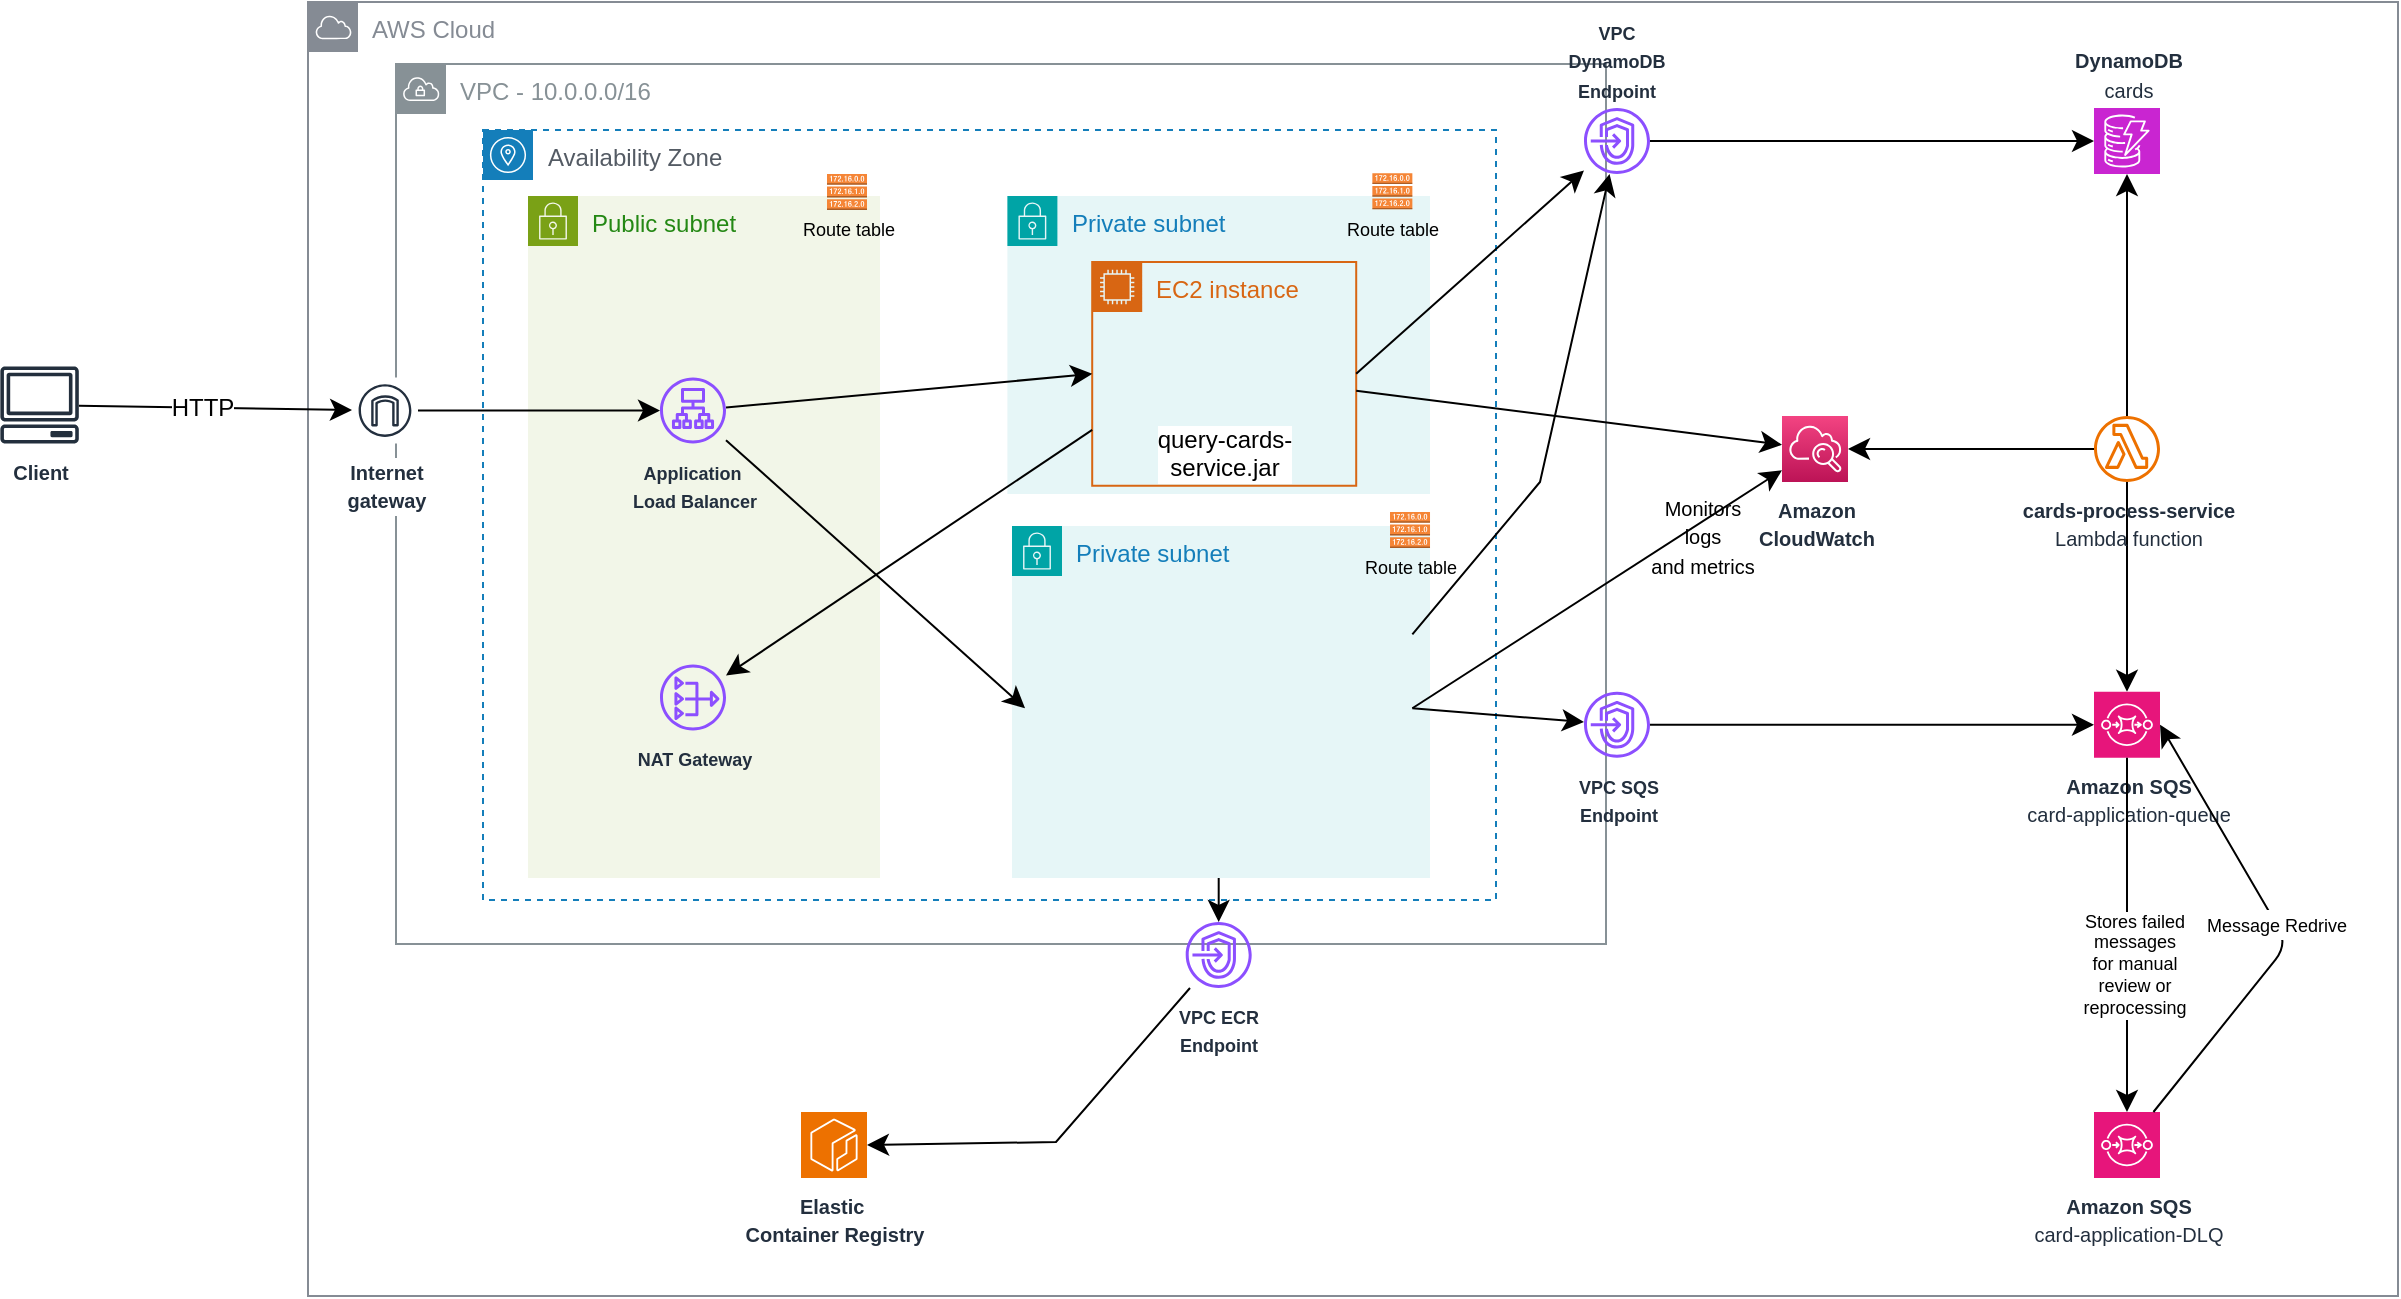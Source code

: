 <mxfile version="26.0.8">
  <diagram id="Ht1M8jgEwFfnCIfOTk4-" name="Page-1">
    <mxGraphModel dx="2055" dy="838" grid="1" gridSize="11" guides="1" tooltips="1" connect="1" arrows="1" fold="1" page="1" pageScale="1" pageWidth="827" pageHeight="1169" math="0" shadow="0">
      <root>
        <mxCell id="0" />
        <mxCell id="1" parent="0" />
        <mxCell id="cI-_qkn67fijJ2urr3SK-28" value="AWS Cloud" style="sketch=0;outlineConnect=0;gradientColor=none;html=1;whiteSpace=wrap;fontSize=12;fontStyle=0;shape=mxgraph.aws4.group;grIcon=mxgraph.aws4.group_aws_cloud;strokeColor=#858B94;fillColor=none;verticalAlign=top;align=left;spacingLeft=30;fontColor=#858B94;dashed=0;" parent="1" vertex="1">
          <mxGeometry x="-66" y="13" width="1045" height="647" as="geometry" />
        </mxCell>
        <mxCell id="pDkn0Hh7Kn7PrUOE6tz0-57" value="VPC - 10.0.0.0/16" style="sketch=0;outlineConnect=0;gradientColor=none;html=1;whiteSpace=wrap;fontSize=12;fontStyle=0;shape=mxgraph.aws4.group;grIcon=mxgraph.aws4.group_vpc;strokeColor=#879196;fillColor=none;verticalAlign=top;align=left;spacingLeft=30;fontColor=#879196;dashed=0;" parent="1" vertex="1">
          <mxGeometry x="-22" y="44" width="605" height="440" as="geometry" />
        </mxCell>
        <mxCell id="XqnvShgukf1ZBkbc0cCG-47" value="Availability Zone" style="sketch=0;outlineConnect=0;gradientColor=none;html=1;whiteSpace=wrap;fontSize=12;fontStyle=0;shape=mxgraph.aws4.group;grIcon=mxgraph.aws4.group_availability_zone;strokeColor=#147EBA;fillColor=none;verticalAlign=top;align=left;spacingLeft=30;fontColor=#545B64;dashed=1;fontFamily=Helvetica;labelBackgroundColor=#ffffff;" parent="1" vertex="1">
          <mxGeometry x="21.5" y="77" width="506.5" height="385" as="geometry" />
        </mxCell>
        <mxCell id="XqnvShgukf1ZBkbc0cCG-37" style="edgeStyle=none;curved=1;rounded=0;orthogonalLoop=1;jettySize=auto;html=1;fontFamily=Helvetica;fontSize=12;fontColor=default;labelBackgroundColor=#ffffff;startSize=8;endSize=8;" parent="1" source="pDkn0Hh7Kn7PrUOE6tz0-1" target="XqnvShgukf1ZBkbc0cCG-33" edge="1">
          <mxGeometry relative="1" as="geometry" />
        </mxCell>
        <mxCell id="XqnvShgukf1ZBkbc0cCG-38" value="HTTP" style="edgeLabel;html=1;align=center;verticalAlign=middle;resizable=0;points=[];fontSize=12;strokeColor=default;fontFamily=Helvetica;fontColor=default;labelBackgroundColor=#ffffff;fillColor=default;" parent="XqnvShgukf1ZBkbc0cCG-37" vertex="1" connectable="0">
          <mxGeometry x="0.023" y="1" relative="1" as="geometry">
            <mxPoint x="-9" y="1" as="offset" />
          </mxGeometry>
        </mxCell>
        <mxCell id="pDkn0Hh7Kn7PrUOE6tz0-1" value="&lt;b&gt;&lt;font style=&quot;font-size: 10px;&quot;&gt;Client&lt;/font&gt;&lt;/b&gt;" style="sketch=0;outlineConnect=0;fontColor=#232F3E;gradientColor=none;fillColor=#232F3D;strokeColor=none;dashed=0;verticalLabelPosition=bottom;verticalAlign=top;align=center;html=1;fontSize=12;fontStyle=0;aspect=fixed;pointerEvents=1;shape=mxgraph.aws4.client;" parent="1" vertex="1">
          <mxGeometry x="-220" y="195.22" width="39.58" height="38.56" as="geometry" />
        </mxCell>
        <mxCell id="pDkn0Hh7Kn7PrUOE6tz0-60" value="&lt;font style=&quot;font-size: 9px;&quot;&gt;&lt;b&gt;VPC DynamoDB&lt;/b&gt;&lt;/font&gt;&lt;div&gt;&lt;font style=&quot;font-size: 9px;&quot;&gt;&lt;b&gt;Endpoint&lt;/b&gt;&lt;/font&gt;&lt;/div&gt;" style="sketch=0;outlineConnect=0;fontColor=#232F3E;gradientColor=none;fillColor=#8C4FFF;strokeColor=none;dashed=0;verticalLabelPosition=top;verticalAlign=bottom;align=center;html=1;fontSize=12;fontStyle=0;aspect=fixed;pointerEvents=1;shape=mxgraph.aws4.endpoints;horizontal=1;whiteSpace=wrap;labelPosition=center;" parent="1" vertex="1">
          <mxGeometry x="572" y="66" width="33" height="33" as="geometry" />
        </mxCell>
        <mxCell id="XqnvShgukf1ZBkbc0cCG-22" style="edgeStyle=none;curved=1;rounded=0;orthogonalLoop=1;jettySize=auto;html=1;fontSize=12;startSize=8;endSize=8;" parent="1" source="Hrtiky-oXQzt1fnqMrWW-1" target="XqnvShgukf1ZBkbc0cCG-9" edge="1">
          <mxGeometry relative="1" as="geometry" />
        </mxCell>
        <mxCell id="W-fX5BV5IoRdQ1WOavrD-13" style="edgeStyle=none;curved=1;rounded=0;orthogonalLoop=1;jettySize=auto;html=1;fontSize=12;startSize=8;endSize=8;" edge="1" parent="1" source="Hrtiky-oXQzt1fnqMrWW-1" target="cI-_qkn67fijJ2urr3SK-2">
          <mxGeometry relative="1" as="geometry" />
        </mxCell>
        <mxCell id="Hrtiky-oXQzt1fnqMrWW-1" value="&lt;b&gt;&lt;font style=&quot;font-size: 10px;&quot;&gt;cards-&lt;/font&gt;&lt;/b&gt;&lt;b&gt;&lt;font style=&quot;font-size: 10px;&quot;&gt;process&lt;/font&gt;&lt;/b&gt;&lt;b&gt;&lt;font style=&quot;font-size: 10px;&quot;&gt;-service&lt;/font&gt;&lt;/b&gt;&lt;div&gt;&lt;font style=&quot;font-size: 10px;&quot;&gt;Lambda function&lt;/font&gt;&lt;/div&gt;" style="sketch=0;outlineConnect=0;fontColor=#232F3E;gradientColor=none;fillColor=#ED7100;strokeColor=none;dashed=0;verticalLabelPosition=bottom;verticalAlign=top;align=center;html=1;fontSize=12;fontStyle=0;aspect=fixed;pointerEvents=1;shape=mxgraph.aws4.lambda_function;" parent="1" vertex="1">
          <mxGeometry x="827" y="220" width="33" height="33" as="geometry" />
        </mxCell>
        <mxCell id="Hrtiky-oXQzt1fnqMrWW-16" value="Public subnet" style="points=[[0,0],[0.25,0],[0.5,0],[0.75,0],[1,0],[1,0.25],[1,0.5],[1,0.75],[1,1],[0.75,1],[0.5,1],[0.25,1],[0,1],[0,0.75],[0,0.5],[0,0.25]];outlineConnect=0;gradientColor=none;html=1;whiteSpace=wrap;fontSize=12;fontStyle=0;container=0;pointerEvents=0;collapsible=0;recursiveResize=0;shape=mxgraph.aws4.group;grIcon=mxgraph.aws4.group_security_group;grStroke=0;strokeColor=#7AA116;fillColor=#F2F6E8;verticalAlign=top;align=left;spacingLeft=30;fontColor=#248814;dashed=0;movable=1;resizable=1;rotatable=1;deletable=1;editable=1;locked=0;connectable=1;" parent="1" vertex="1">
          <mxGeometry x="44" y="110" width="176" height="341" as="geometry" />
        </mxCell>
        <mxCell id="pDkn0Hh7Kn7PrUOE6tz0-20" value="&lt;b&gt;&lt;font style=&quot;font-size: 9px;&quot;&gt;Application&amp;nbsp;&lt;/font&gt;&lt;/b&gt;&lt;div&gt;&lt;b&gt;&lt;font style=&quot;font-size: 9px;&quot;&gt;Load Balancer&lt;/font&gt;&lt;/b&gt;&lt;/div&gt;" style="sketch=0;outlineConnect=0;fontColor=#232F3E;gradientColor=none;fillColor=#8C4FFF;strokeColor=none;dashed=0;verticalLabelPosition=bottom;verticalAlign=top;align=center;html=1;fontSize=12;fontStyle=0;aspect=fixed;pointerEvents=1;shape=mxgraph.aws4.application_load_balancer;" parent="1" vertex="1">
          <mxGeometry x="110" y="200.78" width="33" height="33" as="geometry" />
        </mxCell>
        <mxCell id="Hrtiky-oXQzt1fnqMrWW-56" value="&lt;font style=&quot;font-size: 9px;&quot;&gt;&lt;b&gt;VPC ECR&lt;/b&gt;&lt;/font&gt;&lt;div&gt;&lt;font style=&quot;font-size: 9px;&quot;&gt;&lt;b&gt;Endpoint&lt;/b&gt;&lt;/font&gt;&lt;/div&gt;" style="sketch=0;outlineConnect=0;fontColor=#232F3E;gradientColor=none;fillColor=#8C4FFF;strokeColor=none;dashed=0;verticalLabelPosition=bottom;verticalAlign=top;align=center;html=1;fontSize=12;fontStyle=0;aspect=fixed;pointerEvents=1;shape=mxgraph.aws4.endpoints;" parent="1" vertex="1">
          <mxGeometry x="372.85" y="473" width="33" height="33" as="geometry" />
        </mxCell>
        <mxCell id="Hrtiky-oXQzt1fnqMrWW-63" value="&lt;font style=&quot;font-size: 9px;&quot;&gt;&lt;b&gt;VPC SQS&lt;/b&gt;&lt;/font&gt;&lt;div&gt;&lt;font style=&quot;font-size: 9px;&quot;&gt;&lt;b&gt;Endpoint&lt;/b&gt;&lt;/font&gt;&lt;/div&gt;" style="sketch=0;outlineConnect=0;fontColor=#232F3E;gradientColor=none;fillColor=#8C4FFF;strokeColor=none;dashed=0;verticalLabelPosition=bottom;verticalAlign=top;align=center;html=1;fontSize=12;fontStyle=0;aspect=fixed;pointerEvents=1;shape=mxgraph.aws4.endpoints;" parent="1" vertex="1">
          <mxGeometry x="572" y="357.88" width="33" height="33" as="geometry" />
        </mxCell>
        <mxCell id="XqnvShgukf1ZBkbc0cCG-9" value="&lt;b&gt;&lt;font style=&quot;font-size: 10px;&quot;&gt;Amazon SQS&lt;/font&gt;&lt;/b&gt;&lt;div&gt;&lt;font style=&quot;font-size: 10px;&quot;&gt;card-application-queue&lt;/font&gt;&lt;/div&gt;" style="sketch=0;points=[[0,0,0],[0.25,0,0],[0.5,0,0],[0.75,0,0],[1,0,0],[0,1,0],[0.25,1,0],[0.5,1,0],[0.75,1,0],[1,1,0],[0,0.25,0],[0,0.5,0],[0,0.75,0],[1,0.25,0],[1,0.5,0],[1,0.75,0]];outlineConnect=0;fontColor=#232F3E;fillColor=#E7157B;strokeColor=#ffffff;dashed=0;verticalLabelPosition=bottom;verticalAlign=top;align=center;html=1;fontSize=12;fontStyle=0;aspect=fixed;shape=mxgraph.aws4.resourceIcon;resIcon=mxgraph.aws4.sqs;" parent="1" vertex="1">
          <mxGeometry x="827" y="357.88" width="33" height="33" as="geometry" />
        </mxCell>
        <mxCell id="XqnvShgukf1ZBkbc0cCG-12" value="&lt;b&gt;&lt;font style=&quot;font-size: 10px;&quot;&gt;Amazon SQS&lt;/font&gt;&lt;/b&gt;&lt;div&gt;&lt;font style=&quot;font-size: 10px;&quot;&gt;card-application-DLQ&lt;/font&gt;&lt;/div&gt;" style="sketch=0;points=[[0,0,0],[0.25,0,0],[0.5,0,0],[0.75,0,0],[1,0,0],[0,1,0],[0.25,1,0],[0.5,1,0],[0.75,1,0],[1,1,0],[0,0.25,0],[0,0.5,0],[0,0.75,0],[1,0.25,0],[1,0.5,0],[1,0.75,0]];outlineConnect=0;fontColor=#232F3E;fillColor=#E7157B;strokeColor=#ffffff;dashed=0;verticalLabelPosition=bottom;verticalAlign=top;align=center;html=1;fontSize=12;fontStyle=0;aspect=fixed;shape=mxgraph.aws4.resourceIcon;resIcon=mxgraph.aws4.sqs;" parent="1" vertex="1">
          <mxGeometry x="827" y="568" width="33" height="33" as="geometry" />
        </mxCell>
        <mxCell id="XqnvShgukf1ZBkbc0cCG-17" style="edgeStyle=none;curved=1;rounded=0;orthogonalLoop=1;jettySize=auto;html=1;entryX=0.5;entryY=0;entryDx=0;entryDy=0;entryPerimeter=0;fontSize=12;startSize=8;endSize=8;" parent="1" source="XqnvShgukf1ZBkbc0cCG-9" target="XqnvShgukf1ZBkbc0cCG-12" edge="1">
          <mxGeometry relative="1" as="geometry" />
        </mxCell>
        <mxCell id="XqnvShgukf1ZBkbc0cCG-18" value="&lt;span style=&quot;text-align: start; white-space: normal;&quot;&gt;Stores failed messages for manual review or reprocessing&lt;/span&gt;" style="edgeLabel;html=1;align=center;verticalAlign=middle;resizable=0;points=[];fontSize=9;" parent="XqnvShgukf1ZBkbc0cCG-17" vertex="1" connectable="0">
          <mxGeometry x="0.024" y="3" relative="1" as="geometry">
            <mxPoint y="12" as="offset" />
          </mxGeometry>
        </mxCell>
        <mxCell id="XqnvShgukf1ZBkbc0cCG-21" value="&lt;b&gt;&lt;font style=&quot;font-size: 10px;&quot;&gt;DynamoDB&lt;/font&gt;&lt;/b&gt;&lt;div&gt;&lt;font style=&quot;font-size: 10px;&quot;&gt;cards&lt;/font&gt;&lt;/div&gt;" style="sketch=0;points=[[0,0,0],[0.25,0,0],[0.5,0,0],[0.75,0,0],[1,0,0],[0,1,0],[0.25,1,0],[0.5,1,0],[0.75,1,0],[1,1,0],[0,0.25,0],[0,0.5,0],[0,0.75,0],[1,0.25,0],[1,0.5,0],[1,0.75,0]];outlineConnect=0;fontColor=#232F3E;fillColor=#C925D1;strokeColor=#ffffff;dashed=0;verticalLabelPosition=top;verticalAlign=bottom;align=center;html=1;fontSize=12;fontStyle=0;aspect=fixed;shape=mxgraph.aws4.resourceIcon;resIcon=mxgraph.aws4.dynamodb;labelPosition=center;" parent="1" vertex="1">
          <mxGeometry x="827" y="66" width="33" height="33" as="geometry" />
        </mxCell>
        <mxCell id="cI-_qkn67fijJ2urr3SK-7" style="edgeStyle=none;curved=1;rounded=0;orthogonalLoop=1;jettySize=auto;html=1;fontSize=12;startSize=8;endSize=8;" parent="1" source="XqnvShgukf1ZBkbc0cCG-33" target="pDkn0Hh7Kn7PrUOE6tz0-20" edge="1">
          <mxGeometry relative="1" as="geometry" />
        </mxCell>
        <mxCell id="XqnvShgukf1ZBkbc0cCG-33" value="&lt;font style=&quot;font-size: 10px;&quot;&gt;&lt;b&gt;Internet&lt;br&gt;gateway&lt;/b&gt;&lt;/font&gt;" style="sketch=0;outlineConnect=0;fontColor=#232F3E;gradientColor=none;strokeColor=#232F3E;fillColor=#ffffff;dashed=0;verticalLabelPosition=bottom;verticalAlign=top;align=center;html=1;fontSize=12;fontStyle=0;aspect=fixed;shape=mxgraph.aws4.resourceIcon;resIcon=mxgraph.aws4.internet_gateway;fontFamily=Helvetica;labelBackgroundColor=#ffffff;" parent="1" vertex="1">
          <mxGeometry x="-44" y="200.78" width="33" height="33" as="geometry" />
        </mxCell>
        <mxCell id="XqnvShgukf1ZBkbc0cCG-46" style="edgeStyle=none;curved=1;rounded=0;orthogonalLoop=1;jettySize=auto;html=1;entryX=0;entryY=0.5;entryDx=0;entryDy=0;entryPerimeter=0;fontFamily=Helvetica;fontSize=12;fontColor=default;labelBackgroundColor=#ffffff;startSize=8;endSize=8;" parent="1" source="Hrtiky-oXQzt1fnqMrWW-63" target="XqnvShgukf1ZBkbc0cCG-9" edge="1">
          <mxGeometry relative="1" as="geometry" />
        </mxCell>
        <mxCell id="XqnvShgukf1ZBkbc0cCG-82" value="&lt;font style=&quot;font-size: 9px;&quot;&gt;Message Redrive&lt;/font&gt;" style="edgeStyle=none;curved=0;rounded=1;orthogonalLoop=1;jettySize=auto;html=1;entryX=1;entryY=0.5;entryDx=0;entryDy=0;entryPerimeter=0;fontFamily=Helvetica;fontSize=12;fontColor=default;labelBackgroundColor=#ffffff;startSize=8;endSize=8;" parent="1" source="XqnvShgukf1ZBkbc0cCG-12" target="XqnvShgukf1ZBkbc0cCG-9" edge="1">
          <mxGeometry x="0.018" relative="1" as="geometry">
            <Array as="points">
              <mxPoint x="924" y="484" />
            </Array>
            <mxPoint as="offset" />
          </mxGeometry>
        </mxCell>
        <mxCell id="XqnvShgukf1ZBkbc0cCG-13" value="" style="group" parent="1" vertex="1" connectable="0">
          <mxGeometry x="326.1" y="345.553" width="60.5" height="35.652" as="geometry" />
        </mxCell>
        <mxCell id="XqnvShgukf1ZBkbc0cCG-60" value="" style="group" parent="XqnvShgukf1ZBkbc0cCG-13" vertex="1" connectable="0">
          <mxGeometry width="121" height="88" as="geometry" />
        </mxCell>
        <mxCell id="Hrtiky-oXQzt1fnqMrWW-27" value="manage-cards-service&amp;nbsp;&lt;div&gt;container&lt;/div&gt;" style="sketch=0;outlineConnect=0;fontColor=#232F3E;gradientColor=none;fillColor=#ED7100;strokeColor=none;dashed=0;verticalLabelPosition=bottom;verticalAlign=top;align=center;html=1;fontSize=12;fontStyle=0;aspect=fixed;pointerEvents=1;shape=mxgraph.aws4.container_2;" parent="XqnvShgukf1ZBkbc0cCG-60" vertex="1">
          <mxGeometry x="16.176" y="9.73" width="28.533" height="18.428" as="geometry" />
        </mxCell>
        <mxCell id="28LQI1Ez7mbElQj59yQG-9" value="" style="shape=image;html=1;verticalAlign=top;verticalLabelPosition=bottom;labelBackgroundColor=#ffffff;imageAspect=0;aspect=fixed;image=https://cdn0.iconfinder.com/data/icons/social-media-2104/24/social_media_social_media_logo_docker-128.png" parent="XqnvShgukf1ZBkbc0cCG-60" vertex="1">
          <mxGeometry width="17.09" height="17.09" as="geometry" />
        </mxCell>
        <mxCell id="cI-_qkn67fijJ2urr3SK-12" style="edgeStyle=none;curved=1;rounded=0;orthogonalLoop=1;jettySize=auto;html=1;exitX=0.5;exitY=1;exitDx=0;exitDy=0;fontSize=12;startSize=8;endSize=8;" parent="1" source="cI-_qkn67fijJ2urr3SK-11" target="cI-_qkn67fijJ2urr3SK-11" edge="1">
          <mxGeometry relative="1" as="geometry" />
        </mxCell>
        <mxCell id="cI-_qkn67fijJ2urr3SK-22" style="edgeStyle=none;curved=1;rounded=0;orthogonalLoop=1;jettySize=auto;html=1;exitX=0.5;exitY=1;exitDx=0;exitDy=0;fontSize=12;startSize=8;endSize=8;" parent="1" source="cI-_qkn67fijJ2urr3SK-11" target="Hrtiky-oXQzt1fnqMrWW-56" edge="1">
          <mxGeometry relative="1" as="geometry" />
        </mxCell>
        <mxCell id="cI-_qkn67fijJ2urr3SK-11" value="&lt;span style=&quot;color: rgb(20, 126, 186);&quot;&gt;Task&lt;/span&gt;" style="outlineConnect=0;gradientColor=none;html=1;whiteSpace=wrap;fontSize=12;fontStyle=0;strokeColor=#879196;fillColor=none;verticalAlign=top;align=center;fontColor=#879196;dashed=1;spacingTop=3;" parent="1" vertex="1">
          <mxGeometry x="305.99" y="319.76" width="166.72" height="109.24" as="geometry" />
        </mxCell>
        <mxCell id="cI-_qkn67fijJ2urr3SK-27" value="&lt;font style=&quot;font-size: 9px;&quot;&gt;Route table&lt;/font&gt;" style="outlineConnect=0;dashed=0;verticalLabelPosition=bottom;verticalAlign=bottom;align=center;html=1;shape=mxgraph.aws3.route_table;fillColor=#F58536;gradientColor=none;" parent="1" vertex="1">
          <mxGeometry x="193.5" y="99" width="20" height="18" as="geometry" />
        </mxCell>
        <mxCell id="cI-_qkn67fijJ2urr3SK-29" value="&lt;font style=&quot;font-size: 9px;&quot;&gt;&lt;b&gt;NAT Gateway&lt;/b&gt;&lt;/font&gt;" style="sketch=0;outlineConnect=0;fontColor=#232F3E;gradientColor=none;fillColor=#8C4FFF;strokeColor=none;dashed=0;verticalLabelPosition=bottom;verticalAlign=top;align=center;html=1;fontSize=12;fontStyle=0;aspect=fixed;pointerEvents=1;shape=mxgraph.aws4.nat_gateway;" parent="1" vertex="1">
          <mxGeometry x="110" y="344.29" width="33" height="33" as="geometry" />
        </mxCell>
        <mxCell id="Hrtiky-oXQzt1fnqMrWW-34" value="ECS Fargate Cluster" style="outlineConnect=0;gradientColor=none;html=1;whiteSpace=wrap;fontSize=12;fontStyle=0;strokeColor=#FF9900;fillColor=none;verticalAlign=bottom;align=center;fontColor=#FF9900;spacingTop=3;labelBackgroundColor=none;strokeWidth=2;labelPosition=center;verticalLabelPosition=top;" parent="1" vertex="1">
          <mxGeometry x="292.53" y="292.25" width="193.65" height="147.75" as="geometry" />
        </mxCell>
        <mxCell id="XqnvShgukf1ZBkbc0cCG-83" style="edgeStyle=none;curved=1;rounded=0;orthogonalLoop=1;jettySize=auto;html=1;entryX=0;entryY=0.5;entryDx=0;entryDy=0;entryPerimeter=0;fontFamily=Helvetica;fontSize=12;fontColor=default;labelBackgroundColor=#ffffff;startSize=8;endSize=8;" parent="1" source="pDkn0Hh7Kn7PrUOE6tz0-60" target="XqnvShgukf1ZBkbc0cCG-21" edge="1">
          <mxGeometry relative="1" as="geometry" />
        </mxCell>
        <mxCell id="XqnvShgukf1ZBkbc0cCG-86" value="&lt;font style=&quot;font-size: 10px;&quot;&gt;&lt;b&gt;Elastic&amp;nbsp;&lt;/b&gt;&lt;/font&gt;&lt;div&gt;&lt;font style=&quot;font-size: 10px;&quot;&gt;&lt;b&gt;Container Registry&lt;/b&gt;&lt;/font&gt;&lt;/div&gt;" style="sketch=0;points=[[0,0,0],[0.25,0,0],[0.5,0,0],[0.75,0,0],[1,0,0],[0,1,0],[0.25,1,0],[0.5,1,0],[0.75,1,0],[1,1,0],[0,0.25,0],[0,0.5,0],[0,0.75,0],[1,0.25,0],[1,0.5,0],[1,0.75,0]];outlineConnect=0;fontColor=#232F3E;fillColor=#ED7100;strokeColor=#ffffff;dashed=0;verticalLabelPosition=bottom;verticalAlign=top;align=center;html=1;fontSize=12;fontStyle=0;aspect=fixed;shape=mxgraph.aws4.resourceIcon;resIcon=mxgraph.aws4.ecr;fontFamily=Helvetica;labelBackgroundColor=#ffffff;" parent="1" vertex="1">
          <mxGeometry x="180.5" y="568" width="33" height="33" as="geometry" />
        </mxCell>
        <mxCell id="XqnvShgukf1ZBkbc0cCG-87" style="edgeStyle=none;curved=0;rounded=0;orthogonalLoop=1;jettySize=auto;html=1;entryX=1;entryY=0.5;entryDx=0;entryDy=0;entryPerimeter=0;fontFamily=Helvetica;fontSize=12;fontColor=default;labelBackgroundColor=#ffffff;startSize=8;endSize=8;" parent="1" source="Hrtiky-oXQzt1fnqMrWW-56" target="XqnvShgukf1ZBkbc0cCG-86" edge="1">
          <mxGeometry relative="1" as="geometry">
            <Array as="points">
              <mxPoint x="308" y="583" />
            </Array>
          </mxGeometry>
        </mxCell>
        <mxCell id="cI-_qkn67fijJ2urr3SK-2" value="&lt;font style=&quot;font-size: 10px;&quot;&gt;&lt;b&gt;Amazon&lt;br&gt;CloudWatch&lt;/b&gt;&lt;/font&gt;" style="outlineConnect=0;fontColor=#232F3E;gradientColor=#F34482;gradientDirection=north;fillColor=#BC1356;strokeColor=#ffffff;dashed=0;verticalLabelPosition=bottom;verticalAlign=top;align=center;html=1;fontSize=12;fontStyle=0;aspect=fixed;shape=mxgraph.aws4.resourceIcon;resIcon=mxgraph.aws4.cloudwatch;labelBackgroundColor=#ffffff;" parent="1" vertex="1">
          <mxGeometry x="671" y="220" width="33" height="33" as="geometry" />
        </mxCell>
        <mxCell id="W-fX5BV5IoRdQ1WOavrD-1" value="Private subnet" style="points=[[0,0],[0.25,0],[0.5,0],[0.75,0],[1,0],[1,0.25],[1,0.5],[1,0.75],[1,1],[0.75,1],[0.5,1],[0.25,1],[0,1],[0,0.75],[0,0.5],[0,0.25]];outlineConnect=0;gradientColor=none;html=1;whiteSpace=wrap;fontSize=12;fontStyle=0;container=1;pointerEvents=0;collapsible=0;recursiveResize=0;shape=mxgraph.aws4.group;grIcon=mxgraph.aws4.group_security_group;grStroke=0;strokeColor=#00A4A6;fillColor=#E6F6F7;verticalAlign=top;align=left;spacingLeft=30;fontColor=#147EBA;dashed=0;" vertex="1" parent="1">
          <mxGeometry x="283.7" y="110" width="211.3" height="149.03" as="geometry" />
        </mxCell>
        <mxCell id="cI-_qkn67fijJ2urr3SK-26" value="&lt;font style=&quot;font-size: 9px;&quot;&gt;Route table&lt;/font&gt;" style="outlineConnect=0;dashed=0;verticalLabelPosition=bottom;verticalAlign=bottom;align=center;html=1;shape=mxgraph.aws3.route_table;fillColor=#F58536;gradientColor=none;" parent="W-fX5BV5IoRdQ1WOavrD-1" vertex="1">
          <mxGeometry x="182.48" y="-11.35" width="20" height="18" as="geometry" />
        </mxCell>
        <mxCell id="W-fX5BV5IoRdQ1WOavrD-2" style="edgeStyle=none;curved=1;rounded=0;orthogonalLoop=1;jettySize=auto;html=1;entryX=0.5;entryY=1;entryDx=0;entryDy=0;entryPerimeter=0;fontSize=12;startSize=8;endSize=8;" edge="1" parent="1" source="Hrtiky-oXQzt1fnqMrWW-1" target="XqnvShgukf1ZBkbc0cCG-21">
          <mxGeometry relative="1" as="geometry" />
        </mxCell>
        <mxCell id="W-fX5BV5IoRdQ1WOavrD-4" value="Private subnet" style="points=[[0,0],[0.25,0],[0.5,0],[0.75,0],[1,0],[1,0.25],[1,0.5],[1,0.75],[1,1],[0.75,1],[0.5,1],[0.25,1],[0,1],[0,0.75],[0,0.5],[0,0.25]];outlineConnect=0;gradientColor=none;html=1;whiteSpace=wrap;fontSize=12;fontStyle=0;container=1;pointerEvents=0;collapsible=0;recursiveResize=0;shape=mxgraph.aws4.group;grIcon=mxgraph.aws4.group_security_group;grStroke=0;strokeColor=#00A4A6;fillColor=#E6F6F7;verticalAlign=top;align=left;spacingLeft=30;fontColor=#147EBA;dashed=0;" vertex="1" parent="1">
          <mxGeometry x="286" y="275" width="209" height="176" as="geometry" />
        </mxCell>
        <mxCell id="W-fX5BV5IoRdQ1WOavrD-10" value="&lt;font style=&quot;font-size: 9px;&quot;&gt;Route table&lt;/font&gt;" style="outlineConnect=0;dashed=0;verticalLabelPosition=bottom;verticalAlign=bottom;align=center;html=1;shape=mxgraph.aws3.route_table;fillColor=#F58536;gradientColor=none;" vertex="1" parent="W-fX5BV5IoRdQ1WOavrD-4">
          <mxGeometry x="189.01" y="-7" width="20" height="18" as="geometry" />
        </mxCell>
        <mxCell id="W-fX5BV5IoRdQ1WOavrD-25" style="edgeStyle=none;curved=1;rounded=0;orthogonalLoop=1;jettySize=auto;html=1;exitX=0.5;exitY=1;exitDx=0;exitDy=0;exitPerimeter=0;fontSize=12;startSize=8;endSize=8;" edge="1" parent="W-fX5BV5IoRdQ1WOavrD-4" source="W-fX5BV5IoRdQ1WOavrD-10" target="W-fX5BV5IoRdQ1WOavrD-10">
          <mxGeometry relative="1" as="geometry" />
        </mxCell>
        <mxCell id="W-fX5BV5IoRdQ1WOavrD-9" value="" style="group" vertex="1" connectable="0" parent="1">
          <mxGeometry x="326.1" y="143" width="132" height="111.87" as="geometry" />
        </mxCell>
        <mxCell id="XqnvShgukf1ZBkbc0cCG-31" value="EC2 instance" style="points=[[0,0],[0.25,0],[0.5,0],[0.75,0],[1,0],[1,0.25],[1,0.5],[1,0.75],[1,1],[0.75,1],[0.5,1],[0.25,1],[0,1],[0,0.75],[0,0.5],[0,0.25]];outlineConnect=0;gradientColor=none;html=1;whiteSpace=wrap;fontSize=12;fontStyle=0;container=0;pointerEvents=0;collapsible=0;recursiveResize=0;shape=mxgraph.aws4.group;grIcon=mxgraph.aws4.group_ec2_instance_contents;strokeColor=#D86613;fillColor=none;verticalAlign=top;align=left;spacingLeft=30;fontColor=#D86613;dashed=0;" parent="W-fX5BV5IoRdQ1WOavrD-9" vertex="1">
          <mxGeometry width="132" height="111.87" as="geometry" />
        </mxCell>
        <mxCell id="XqnvShgukf1ZBkbc0cCG-32" value="query-cards-&lt;div&gt;service.jar&lt;/div&gt;" style="shape=image;html=1;verticalAlign=top;verticalLabelPosition=bottom;labelBackgroundColor=#ffffff;imageAspect=0;aspect=fixed;image=https://cdn3.iconfinder.com/data/icons/dompicon-glyph-file-format-2/256/file-jar-format-type-128.png" parent="W-fX5BV5IoRdQ1WOavrD-9" vertex="1">
          <mxGeometry x="46.904" y="36.69" width="38.202" height="38.202" as="geometry" />
        </mxCell>
        <mxCell id="W-fX5BV5IoRdQ1WOavrD-7" style="edgeStyle=none;curved=1;rounded=0;orthogonalLoop=1;jettySize=auto;html=1;exitX=1;exitY=1;exitDx=0;exitDy=0;fontSize=12;startSize=8;endSize=8;" edge="1" parent="W-fX5BV5IoRdQ1WOavrD-9" source="XqnvShgukf1ZBkbc0cCG-31" target="XqnvShgukf1ZBkbc0cCG-31">
          <mxGeometry relative="1" as="geometry" />
        </mxCell>
        <mxCell id="W-fX5BV5IoRdQ1WOavrD-15" style="edgeStyle=none;curved=1;rounded=0;orthogonalLoop=1;jettySize=auto;html=1;entryX=0;entryY=0.5;entryDx=0;entryDy=0;fontSize=12;startSize=8;endSize=8;" edge="1" parent="1" source="pDkn0Hh7Kn7PrUOE6tz0-20" target="XqnvShgukf1ZBkbc0cCG-31">
          <mxGeometry relative="1" as="geometry" />
        </mxCell>
        <mxCell id="W-fX5BV5IoRdQ1WOavrD-16" style="edgeStyle=none;curved=1;rounded=0;orthogonalLoop=1;jettySize=auto;html=1;entryX=0;entryY=0.5;entryDx=0;entryDy=0;fontSize=12;startSize=8;endSize=8;" edge="1" parent="1" source="pDkn0Hh7Kn7PrUOE6tz0-20" target="Hrtiky-oXQzt1fnqMrWW-34">
          <mxGeometry relative="1" as="geometry" />
        </mxCell>
        <mxCell id="cI-_qkn67fijJ2urr3SK-16" style="edgeStyle=none;curved=1;rounded=0;orthogonalLoop=1;jettySize=auto;html=1;fontSize=12;startSize=8;endSize=8;exitX=1;exitY=0.5;exitDx=0;exitDy=0;" parent="1" source="Hrtiky-oXQzt1fnqMrWW-34" target="cI-_qkn67fijJ2urr3SK-2" edge="1">
          <mxGeometry relative="1" as="geometry">
            <mxPoint x="484" y="374" as="sourcePoint" />
          </mxGeometry>
        </mxCell>
        <mxCell id="cI-_qkn67fijJ2urr3SK-32" value="&lt;span style=&quot;font-size: 10px; white-space: normal; text-align: start;&quot;&gt;Monitors logs and&amp;nbsp;&lt;/span&gt;&lt;span style=&quot;font-size: 10px; white-space: normal; text-align: start;&quot;&gt;metrics&lt;/span&gt;" style="edgeLabel;html=1;align=center;verticalAlign=middle;resizable=0;points=[];fontSize=12;labelBackgroundColor=none;" parent="cI-_qkn67fijJ2urr3SK-16" vertex="1" connectable="0">
          <mxGeometry x="0.426" y="-3" relative="1" as="geometry">
            <mxPoint x="11" y="-4" as="offset" />
          </mxGeometry>
        </mxCell>
        <mxCell id="W-fX5BV5IoRdQ1WOavrD-23" style="edgeStyle=none;curved=1;rounded=0;orthogonalLoop=1;jettySize=auto;html=1;exitX=1;exitY=0.5;exitDx=0;exitDy=0;fontSize=12;startSize=8;endSize=8;" edge="1" parent="1" source="XqnvShgukf1ZBkbc0cCG-31" target="pDkn0Hh7Kn7PrUOE6tz0-60">
          <mxGeometry relative="1" as="geometry" />
        </mxCell>
        <mxCell id="W-fX5BV5IoRdQ1WOavrD-24" style="edgeStyle=none;curved=1;rounded=0;orthogonalLoop=1;jettySize=auto;html=1;exitX=1;exitY=0.5;exitDx=0;exitDy=0;fontSize=12;startSize=8;endSize=8;" edge="1" parent="1" source="Hrtiky-oXQzt1fnqMrWW-34" target="Hrtiky-oXQzt1fnqMrWW-63">
          <mxGeometry relative="1" as="geometry" />
        </mxCell>
        <mxCell id="XqnvShgukf1ZBkbc0cCG-57" style="edgeStyle=none;curved=1;rounded=0;orthogonalLoop=1;jettySize=auto;html=1;exitX=1;exitY=1;exitDx=0;exitDy=0;fontFamily=Helvetica;fontSize=12;fontColor=default;labelBackgroundColor=#ffffff;startSize=8;endSize=8;" parent="1" source="Hrtiky-oXQzt1fnqMrWW-34" target="Hrtiky-oXQzt1fnqMrWW-34" edge="1">
          <mxGeometry relative="1" as="geometry" />
        </mxCell>
        <mxCell id="XqnvShgukf1ZBkbc0cCG-66" style="edgeStyle=none;curved=1;rounded=0;orthogonalLoop=1;jettySize=auto;html=1;exitX=0.5;exitY=1;exitDx=0;exitDy=0;fontFamily=Helvetica;fontSize=12;fontColor=default;labelBackgroundColor=#ffffff;startSize=8;endSize=8;" parent="1" source="Hrtiky-oXQzt1fnqMrWW-34" target="Hrtiky-oXQzt1fnqMrWW-34" edge="1">
          <mxGeometry relative="1" as="geometry" />
        </mxCell>
        <mxCell id="W-fX5BV5IoRdQ1WOavrD-14" style="edgeStyle=none;curved=1;rounded=0;orthogonalLoop=1;jettySize=auto;html=1;fontFamily=Helvetica;fontSize=12;fontColor=default;labelBackgroundColor=#ffffff;startSize=8;endSize=8;" edge="1" parent="1" source="XqnvShgukf1ZBkbc0cCG-31" target="cI-_qkn67fijJ2urr3SK-2">
          <mxGeometry relative="1" as="geometry">
            <mxPoint x="590" y="220" as="sourcePoint" />
            <mxPoint x="704" y="128" as="targetPoint" />
          </mxGeometry>
        </mxCell>
        <mxCell id="W-fX5BV5IoRdQ1WOavrD-22" style="edgeStyle=none;curved=0;rounded=0;orthogonalLoop=1;jettySize=auto;html=1;exitX=1;exitY=0.25;exitDx=0;exitDy=0;fontSize=12;startSize=8;endSize=8;" edge="1" parent="1" source="Hrtiky-oXQzt1fnqMrWW-34" target="pDkn0Hh7Kn7PrUOE6tz0-60">
          <mxGeometry relative="1" as="geometry">
            <Array as="points">
              <mxPoint x="550" y="253" />
            </Array>
          </mxGeometry>
        </mxCell>
        <mxCell id="W-fX5BV5IoRdQ1WOavrD-19" style="edgeStyle=none;curved=1;rounded=0;orthogonalLoop=1;jettySize=auto;html=1;fontSize=12;startSize=8;endSize=8;exitX=0;exitY=0.75;exitDx=0;exitDy=0;" edge="1" parent="1" source="XqnvShgukf1ZBkbc0cCG-31" target="cI-_qkn67fijJ2urr3SK-29">
          <mxGeometry relative="1" as="geometry">
            <mxPoint x="154" y="352" as="targetPoint" />
          </mxGeometry>
        </mxCell>
      </root>
    </mxGraphModel>
  </diagram>
</mxfile>
